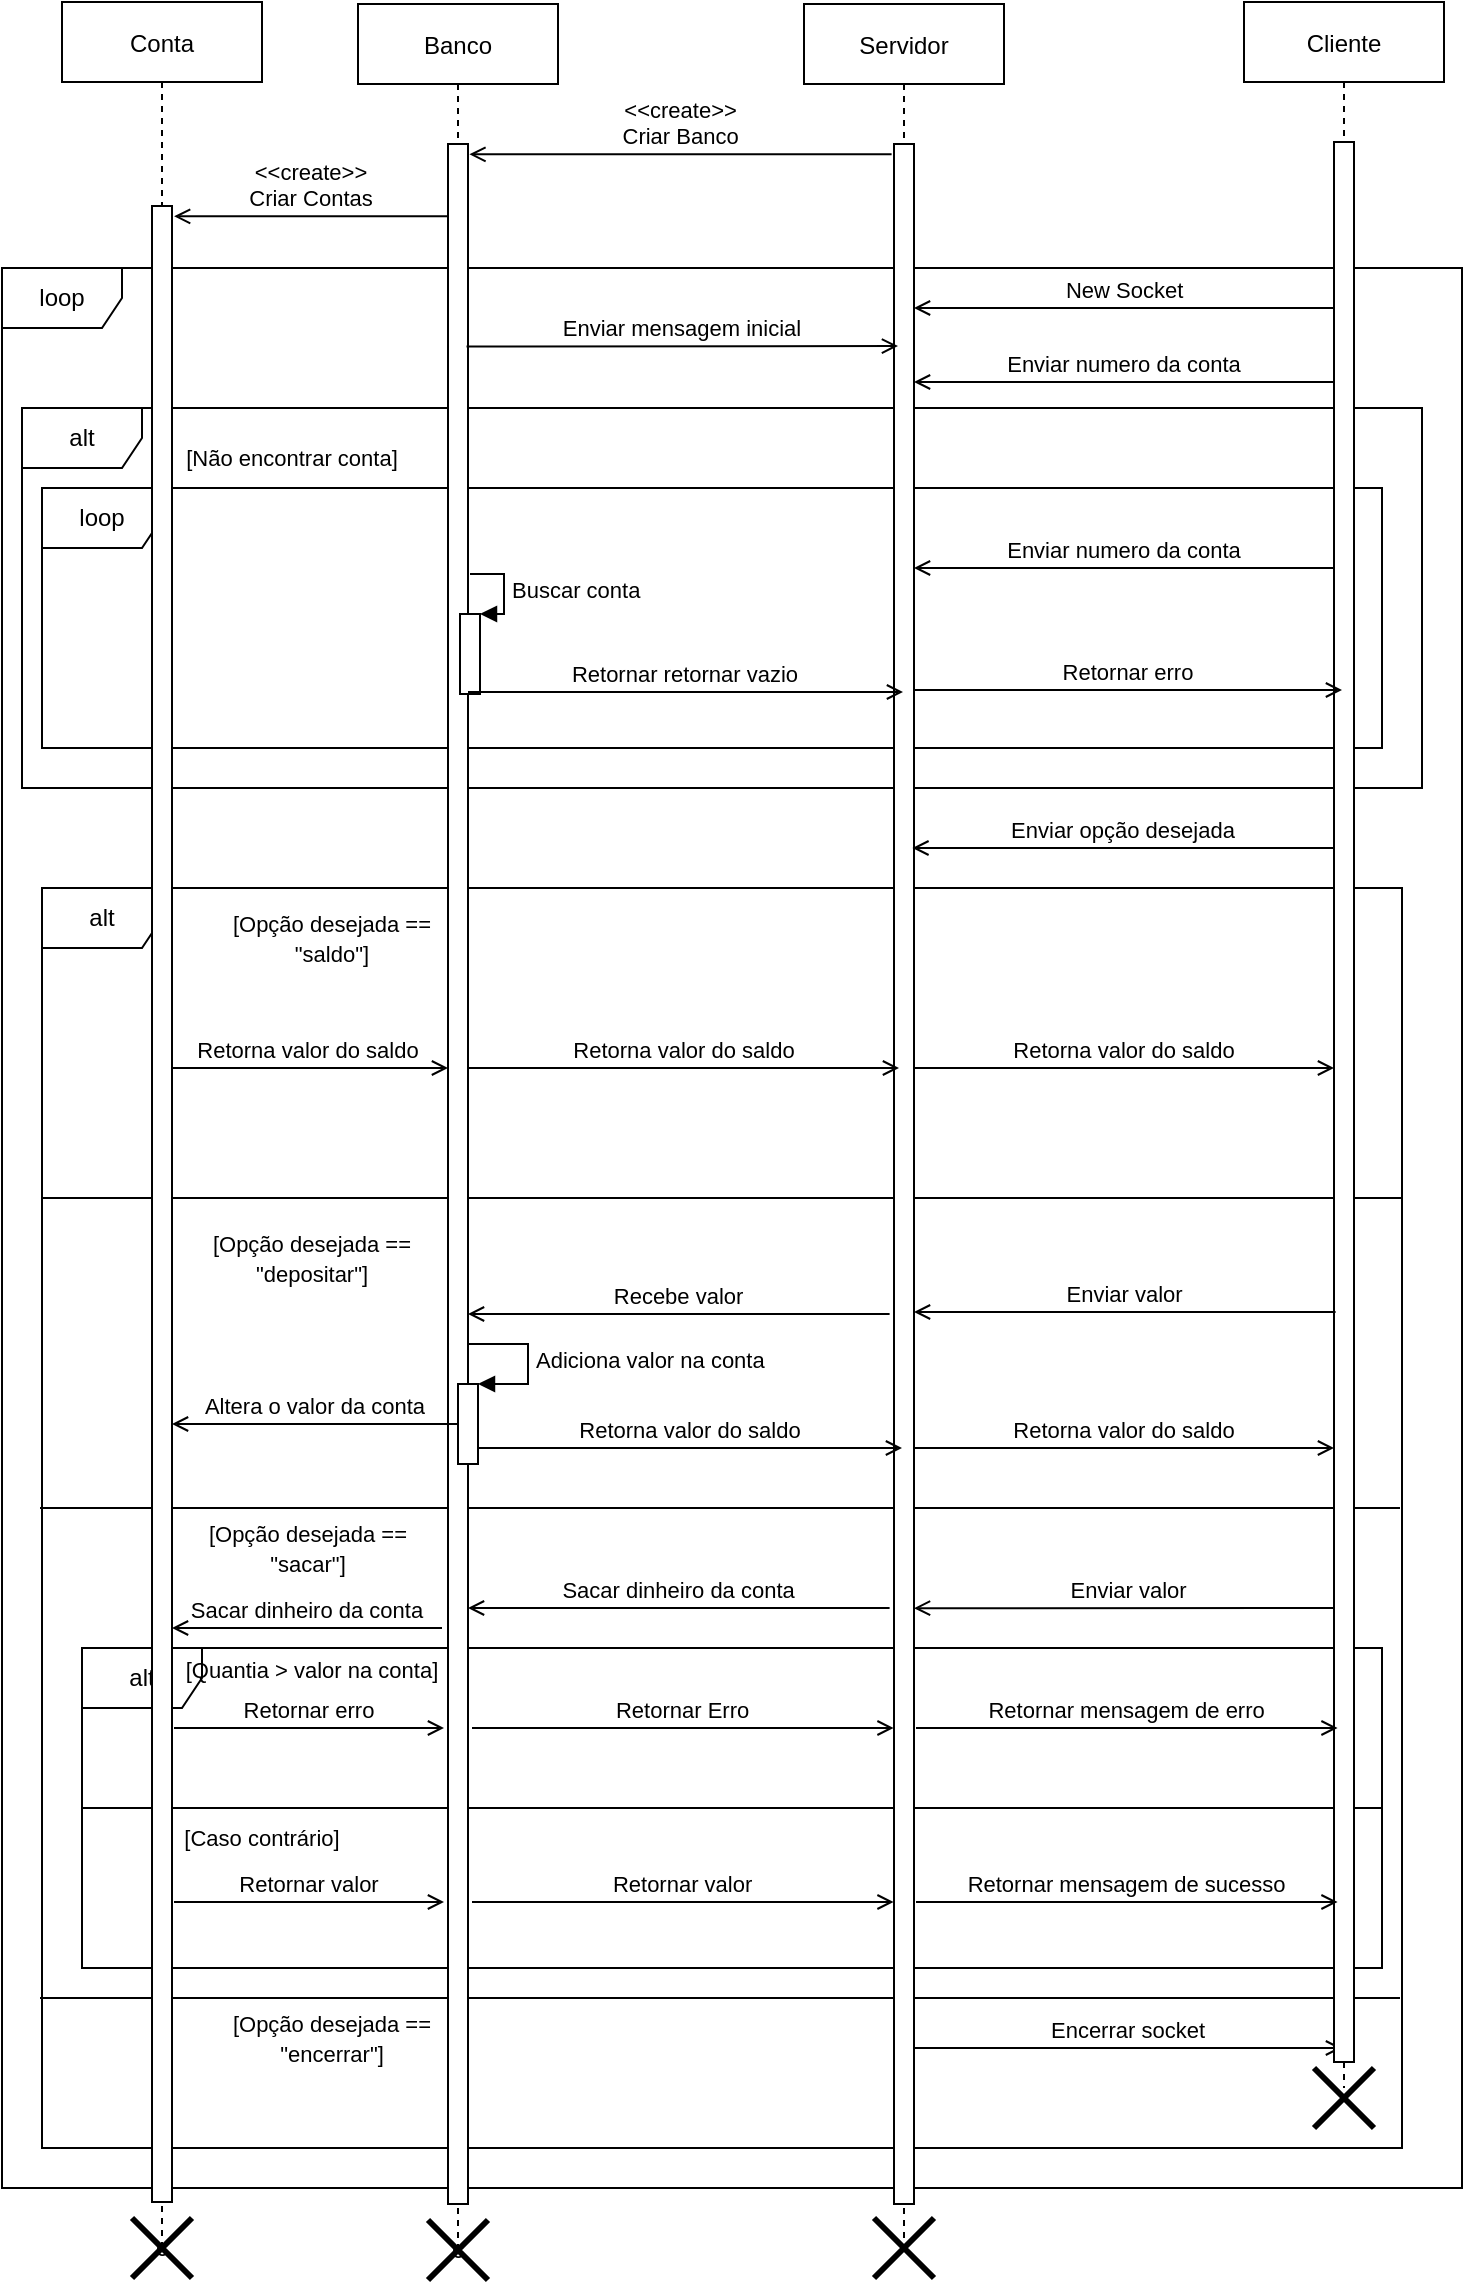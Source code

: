 <mxfile version="20.6.0" type="device"><diagram id="kgpKYQtTHZ0yAKxKKP6v" name="Page-1"><mxGraphModel dx="832" dy="483" grid="1" gridSize="10" guides="1" tooltips="1" connect="1" arrows="1" fold="1" page="1" pageScale="1" pageWidth="850" pageHeight="1100" math="0" shadow="0"><root><mxCell id="0"/><mxCell id="frmtd4ogiumyxzJzboYD-42" value="Alternativa2" style="locked=1;" parent="0" visible="0"/><mxCell id="frmtd4ogiumyxzJzboYD-43" value="alt" style="shape=umlFrame;whiteSpace=wrap;html=1;" vertex="1" parent="frmtd4ogiumyxzJzboYD-42"><mxGeometry x="120" y="220" width="450" height="780" as="geometry"/></mxCell><mxCell id="tD29uBAdzSx64IHv64mZ-14" value="loop" style="locked=1;" parent="0"/><mxCell id="tD29uBAdzSx64IHv64mZ-22" value="loop" style="shape=umlFrame;whiteSpace=wrap;html=1;" parent="tD29uBAdzSx64IHv64mZ-14" vertex="1"><mxGeometry x="10" y="150" width="730" height="960" as="geometry"/></mxCell><mxCell id="frmtd4ogiumyxzJzboYD-68" value="loop2" style="locked=1;" parent="0"/><mxCell id="frmtd4ogiumyxzJzboYD-69" value="loop" style="shape=umlFrame;whiteSpace=wrap;html=1;" vertex="1" parent="frmtd4ogiumyxzJzboYD-68"><mxGeometry x="30" y="260" width="670" height="130" as="geometry"/></mxCell><mxCell id="frmtd4ogiumyxzJzboYD-70" value="alternativa2" style="locked=1;" parent="0"/><mxCell id="frmtd4ogiumyxzJzboYD-71" value="alt" style="shape=umlFrame;whiteSpace=wrap;html=1;" vertex="1" parent="frmtd4ogiumyxzJzboYD-70"><mxGeometry x="20" y="220" width="700" height="190" as="geometry"/></mxCell><mxCell id="frmtd4ogiumyxzJzboYD-72" value="&lt;font style=&quot;font-size: 11px;&quot;&gt;[Não encontrar conta]&lt;/font&gt;" style="text;html=1;strokeColor=none;fillColor=none;align=center;verticalAlign=middle;whiteSpace=wrap;rounded=0;" vertex="1" parent="frmtd4ogiumyxzJzboYD-70"><mxGeometry x="90" y="230" width="130" height="30" as="geometry"/></mxCell><mxCell id="frmtd4ogiumyxzJzboYD-96" value="Alternativa3" style="locked=1;" parent="0"/><mxCell id="frmtd4ogiumyxzJzboYD-97" value="alt" style="shape=umlFrame;whiteSpace=wrap;html=1;" vertex="1" parent="frmtd4ogiumyxzJzboYD-96"><mxGeometry x="50" y="840" width="650" height="160" as="geometry"/></mxCell><mxCell id="frmtd4ogiumyxzJzboYD-98" value="&lt;font style=&quot;font-size: 11px;&quot;&gt;[Quantia &amp;gt; valor na conta]&lt;/font&gt;" style="text;html=1;strokeColor=none;fillColor=none;align=center;verticalAlign=middle;whiteSpace=wrap;rounded=0;" vertex="1" parent="frmtd4ogiumyxzJzboYD-96"><mxGeometry x="100" y="836" width="130" height="30" as="geometry"/></mxCell><mxCell id="frmtd4ogiumyxzJzboYD-95" value="Encerrar socket" style="verticalAlign=bottom;endArrow=none;shadow=0;strokeWidth=1;endFill=0;startArrow=open;startFill=0;entryX=0.5;entryY=0.311;entryDx=0;entryDy=0;entryPerimeter=0;" edge="1" parent="frmtd4ogiumyxzJzboYD-96"><mxGeometry relative="1" as="geometry"><mxPoint x="680" y="1040" as="sourcePoint"/><mxPoint x="466" y="1039.998" as="targetPoint"/></mxGeometry></mxCell><mxCell id="frmtd4ogiumyxzJzboYD-99" value="" style="line;strokeWidth=1;fillColor=none;align=left;verticalAlign=middle;spacingTop=-1;spacingLeft=3;spacingRight=3;rotatable=0;labelPosition=right;points=[];portConstraint=eastwest;strokeColor=inherit;" vertex="1" parent="frmtd4ogiumyxzJzboYD-96"><mxGeometry x="50" y="905" width="650" height="30" as="geometry"/></mxCell><mxCell id="tD29uBAdzSx64IHv64mZ-25" value="alternativa" style="locked=1;" parent="0"/><mxCell id="frmtd4ogiumyxzJzboYD-67" value="alt" style="shape=umlFrame;whiteSpace=wrap;html=1;" vertex="1" parent="tD29uBAdzSx64IHv64mZ-25"><mxGeometry x="30" y="460" width="680" height="630" as="geometry"/></mxCell><mxCell id="frmtd4ogiumyxzJzboYD-80" value="&lt;font style=&quot;font-size: 11px;&quot;&gt;[Opção desejada == &quot;saldo&quot;]&lt;/font&gt;" style="text;html=1;strokeColor=none;fillColor=none;align=center;verticalAlign=middle;whiteSpace=wrap;rounded=0;" vertex="1" parent="tD29uBAdzSx64IHv64mZ-25"><mxGeometry x="110" y="470" width="130" height="30" as="geometry"/></mxCell><mxCell id="frmtd4ogiumyxzJzboYD-81" value="" style="line;strokeWidth=1;fillColor=none;align=left;verticalAlign=middle;spacingTop=-1;spacingLeft=3;spacingRight=3;rotatable=0;labelPosition=right;points=[];portConstraint=eastwest;strokeColor=inherit;" vertex="1" parent="tD29uBAdzSx64IHv64mZ-25"><mxGeometry x="30" y="600" width="680" height="30" as="geometry"/></mxCell><mxCell id="frmtd4ogiumyxzJzboYD-82" value="" style="line;strokeWidth=1;fillColor=none;align=left;verticalAlign=middle;spacingTop=-1;spacingLeft=3;spacingRight=3;rotatable=0;labelPosition=right;points=[];portConstraint=eastwest;strokeColor=inherit;" vertex="1" parent="tD29uBAdzSx64IHv64mZ-25"><mxGeometry x="29" y="755" width="680" height="30" as="geometry"/></mxCell><mxCell id="frmtd4ogiumyxzJzboYD-83" value="" style="line;strokeWidth=1;fillColor=none;align=left;verticalAlign=middle;spacingTop=-1;spacingLeft=3;spacingRight=3;rotatable=0;labelPosition=right;points=[];portConstraint=eastwest;strokeColor=inherit;" vertex="1" parent="tD29uBAdzSx64IHv64mZ-25"><mxGeometry x="29" y="1000" width="680" height="30" as="geometry"/></mxCell><mxCell id="frmtd4ogiumyxzJzboYD-85" value="&lt;font style=&quot;font-size: 11px;&quot;&gt;[Opção desejada == &quot;depositar&quot;]&lt;/font&gt;" style="text;html=1;strokeColor=none;fillColor=none;align=center;verticalAlign=middle;whiteSpace=wrap;rounded=0;" vertex="1" parent="tD29uBAdzSx64IHv64mZ-25"><mxGeometry x="100" y="630" width="130" height="30" as="geometry"/></mxCell><mxCell id="frmtd4ogiumyxzJzboYD-86" value="&lt;font style=&quot;font-size: 11px;&quot;&gt;[Opção desejada == &quot;sacar&quot;]&lt;/font&gt;" style="text;html=1;strokeColor=none;fillColor=none;align=center;verticalAlign=middle;whiteSpace=wrap;rounded=0;" vertex="1" parent="tD29uBAdzSx64IHv64mZ-25"><mxGeometry x="98" y="775" width="130" height="30" as="geometry"/></mxCell><mxCell id="frmtd4ogiumyxzJzboYD-87" value="&lt;font style=&quot;font-size: 11px;&quot;&gt;[Opção desejada == &quot;encerrar&quot;]&lt;/font&gt;" style="text;html=1;strokeColor=none;fillColor=none;align=center;verticalAlign=middle;whiteSpace=wrap;rounded=0;" vertex="1" parent="tD29uBAdzSx64IHv64mZ-25"><mxGeometry x="110" y="1020" width="130" height="30" as="geometry"/></mxCell><mxCell id="1" style="" parent="0"/><mxCell id="3nuBFxr9cyL0pnOWT2aG-1" value="Banco" style="shape=umlLifeline;perimeter=lifelinePerimeter;container=1;collapsible=0;recursiveResize=0;rounded=0;shadow=0;strokeWidth=1;" parent="1" vertex="1"><mxGeometry x="188" y="18" width="100" height="1122" as="geometry"/></mxCell><mxCell id="3nuBFxr9cyL0pnOWT2aG-2" value="" style="points=[];perimeter=orthogonalPerimeter;rounded=0;shadow=0;strokeWidth=1;" parent="3nuBFxr9cyL0pnOWT2aG-1" vertex="1"><mxGeometry x="45" y="70" width="10" height="1030" as="geometry"/></mxCell><mxCell id="frmtd4ogiumyxzJzboYD-58" value="&lt;&lt;create&gt;&gt;&#10;Criar Banco" style="verticalAlign=bottom;endArrow=open;shadow=0;strokeWidth=1;endFill=0;exitX=0.18;exitY=0.037;exitDx=0;exitDy=0;exitPerimeter=0;entryX=1.071;entryY=0.014;entryDx=0;entryDy=0;entryPerimeter=0;" edge="1" parent="3nuBFxr9cyL0pnOWT2aG-1"><mxGeometry relative="1" as="geometry"><mxPoint x="266.8" y="75.114" as="sourcePoint"/><mxPoint x="55.71" y="75.18" as="targetPoint"/></mxGeometry></mxCell><mxCell id="frmtd4ogiumyxzJzboYD-53" value="Buscar conta" style="edgeStyle=orthogonalEdgeStyle;html=1;align=left;spacingLeft=2;endArrow=block;rounded=0;entryX=1;entryY=0;" edge="1" parent="3nuBFxr9cyL0pnOWT2aG-1" target="frmtd4ogiumyxzJzboYD-52"><mxGeometry relative="1" as="geometry"><mxPoint x="56" y="285" as="sourcePoint"/><Array as="points"><mxPoint x="73" y="285"/><mxPoint x="73" y="305"/></Array></mxGeometry></mxCell><mxCell id="frmtd4ogiumyxzJzboYD-52" value="" style="html=1;points=[];perimeter=orthogonalPerimeter;" vertex="1" parent="3nuBFxr9cyL0pnOWT2aG-1"><mxGeometry x="51" y="305" width="10" height="40" as="geometry"/></mxCell><mxCell id="frmtd4ogiumyxzJzboYD-89" value="Retorna valor do saldo" style="verticalAlign=bottom;endArrow=open;shadow=0;strokeWidth=1;endFill=0;exitX=1.062;exitY=0.575;exitDx=0;exitDy=0;exitPerimeter=0;" edge="1" parent="3nuBFxr9cyL0pnOWT2aG-1"><mxGeometry relative="1" as="geometry"><mxPoint x="-95" y="532.0" as="sourcePoint"/><mxPoint x="45" y="532" as="targetPoint"/></mxGeometry></mxCell><mxCell id="3nuBFxr9cyL0pnOWT2aG-5" value="Servidor" style="shape=umlLifeline;perimeter=lifelinePerimeter;container=1;collapsible=0;recursiveResize=0;rounded=0;shadow=0;strokeWidth=1;" parent="1" vertex="1"><mxGeometry x="411" y="18" width="100" height="1122" as="geometry"/></mxCell><mxCell id="3nuBFxr9cyL0pnOWT2aG-6" value="" style="points=[];perimeter=orthogonalPerimeter;rounded=0;shadow=0;strokeWidth=1;" parent="3nuBFxr9cyL0pnOWT2aG-5" vertex="1"><mxGeometry x="45" y="70" width="10" height="1030" as="geometry"/></mxCell><mxCell id="frmtd4ogiumyxzJzboYD-78" value="Enviar numero da conta" style="verticalAlign=bottom;endArrow=open;shadow=0;strokeWidth=1;endFill=0;" edge="1" parent="3nuBFxr9cyL0pnOWT2aG-5"><mxGeometry relative="1" as="geometry"><mxPoint x="265" y="189" as="sourcePoint"/><mxPoint x="55" y="189" as="targetPoint"/></mxGeometry></mxCell><mxCell id="tD29uBAdzSx64IHv64mZ-9" value="New Socket" style="verticalAlign=bottom;endArrow=open;shadow=0;strokeWidth=1;endFill=0;exitX=0.18;exitY=0.037;exitDx=0;exitDy=0;exitPerimeter=0;" parent="3nuBFxr9cyL0pnOWT2aG-5" edge="1"><mxGeometry relative="1" as="geometry"><mxPoint x="265.8" y="152.004" as="sourcePoint"/><mxPoint x="55" y="152.004" as="targetPoint"/></mxGeometry></mxCell><mxCell id="frmtd4ogiumyxzJzboYD-92" value="Retorna valor do saldo" style="verticalAlign=bottom;endArrow=open;shadow=0;strokeWidth=1;endFill=0;" edge="1" parent="3nuBFxr9cyL0pnOWT2aG-5"><mxGeometry relative="1" as="geometry"><mxPoint x="55" y="722" as="sourcePoint"/><mxPoint x="265.0" y="722" as="targetPoint"/></mxGeometry></mxCell><mxCell id="frmtd4ogiumyxzJzboYD-9" value="Enviar valor" style="verticalAlign=bottom;endArrow=open;shadow=0;strokeWidth=1;endFill=0;exitX=0.18;exitY=0.037;exitDx=0;exitDy=0;exitPerimeter=0;entryX=0.7;entryY=0.74;entryDx=0;entryDy=0;entryPerimeter=0;" edge="1" parent="3nuBFxr9cyL0pnOWT2aG-5"><mxGeometry relative="1" as="geometry"><mxPoint x="269.8" y="802.004" as="sourcePoint"/><mxPoint x="55.0" y="802.09" as="targetPoint"/></mxGeometry></mxCell><mxCell id="OjJ22vDgV1QTY-9k-lqF-6" value="c" style="shape=umlDestroy;whiteSpace=wrap;html=1;strokeWidth=3;" parent="1" vertex="1"><mxGeometry x="223" y="1126" width="30" height="30" as="geometry"/></mxCell><mxCell id="OjJ22vDgV1QTY-9k-lqF-14" value="Retorna valor do saldo" style="verticalAlign=bottom;endArrow=open;shadow=0;strokeWidth=1;endFill=0;exitX=1.062;exitY=0.575;exitDx=0;exitDy=0;exitPerimeter=0;" parent="1" edge="1"><mxGeometry relative="1" as="geometry"><mxPoint x="243" y="550" as="sourcePoint"/><mxPoint x="458.5" y="550" as="targetPoint"/></mxGeometry></mxCell><mxCell id="frmtd4ogiumyxzJzboYD-3" value="" style="shape=umlDestroy;whiteSpace=wrap;html=1;strokeWidth=3;" vertex="1" parent="1"><mxGeometry x="446" y="1125" width="30" height="30" as="geometry"/></mxCell><mxCell id="frmtd4ogiumyxzJzboYD-40" value="" style="html=1;points=[];perimeter=orthogonalPerimeter;" vertex="1" parent="1"><mxGeometry x="238" y="708" width="10" height="40" as="geometry"/></mxCell><mxCell id="frmtd4ogiumyxzJzboYD-41" value="Adiciona valor na conta" style="edgeStyle=orthogonalEdgeStyle;html=1;align=left;spacingLeft=2;endArrow=block;rounded=0;entryX=1;entryY=0;" edge="1" parent="1" target="frmtd4ogiumyxzJzboYD-40"><mxGeometry relative="1" as="geometry"><mxPoint x="243.0" y="688" as="sourcePoint"/><Array as="points"><mxPoint x="273" y="688"/></Array></mxGeometry></mxCell><mxCell id="frmtd4ogiumyxzJzboYD-44" value="Cliente" style="shape=umlLifeline;perimeter=lifelinePerimeter;container=1;collapsible=0;recursiveResize=0;rounded=0;shadow=0;strokeWidth=1;" vertex="1" parent="1"><mxGeometry x="631" y="17" width="100" height="1043" as="geometry"/></mxCell><mxCell id="frmtd4ogiumyxzJzboYD-45" value="" style="points=[];perimeter=orthogonalPerimeter;rounded=0;shadow=0;strokeWidth=1;" vertex="1" parent="frmtd4ogiumyxzJzboYD-44"><mxGeometry x="45" y="70" width="10" height="960" as="geometry"/></mxCell><mxCell id="frmtd4ogiumyxzJzboYD-77" value="Retornar erro" style="verticalAlign=bottom;endArrow=none;shadow=0;strokeWidth=1;endFill=0;startArrow=open;startFill=0;entryX=0.5;entryY=0.311;entryDx=0;entryDy=0;entryPerimeter=0;" edge="1" parent="frmtd4ogiumyxzJzboYD-44"><mxGeometry relative="1" as="geometry"><mxPoint x="49" y="344" as="sourcePoint"/><mxPoint x="-165" y="343.998" as="targetPoint"/></mxGeometry></mxCell><mxCell id="frmtd4ogiumyxzJzboYD-46" value="" style="shape=umlDestroy;whiteSpace=wrap;html=1;strokeWidth=3;" vertex="1" parent="frmtd4ogiumyxzJzboYD-44"><mxGeometry x="35" y="1033" width="30" height="30" as="geometry"/></mxCell><mxCell id="frmtd4ogiumyxzJzboYD-90" value="Retorna valor do saldo" style="verticalAlign=bottom;endArrow=open;shadow=0;strokeWidth=1;endFill=0;" edge="1" parent="frmtd4ogiumyxzJzboYD-44" source="3nuBFxr9cyL0pnOWT2aG-6"><mxGeometry relative="1" as="geometry"><mxPoint x="-161" y="533" as="sourcePoint"/><mxPoint x="45.0" y="533" as="targetPoint"/></mxGeometry></mxCell><mxCell id="frmtd4ogiumyxzJzboYD-50" value="Conta" style="shape=umlLifeline;perimeter=lifelinePerimeter;container=1;collapsible=0;recursiveResize=0;rounded=0;shadow=0;strokeWidth=1;" vertex="1" parent="1"><mxGeometry x="40" y="17" width="100" height="1123" as="geometry"/></mxCell><mxCell id="frmtd4ogiumyxzJzboYD-51" value="" style="points=[];perimeter=orthogonalPerimeter;rounded=0;shadow=0;strokeWidth=1;" vertex="1" parent="frmtd4ogiumyxzJzboYD-50"><mxGeometry x="45" y="102" width="10" height="998" as="geometry"/></mxCell><mxCell id="frmtd4ogiumyxzJzboYD-39" value="Altera o valor da conta" style="verticalAlign=bottom;endArrow=none;shadow=0;strokeWidth=1;endFill=0;startArrow=open;startFill=0;" edge="1" parent="frmtd4ogiumyxzJzboYD-50" target="frmtd4ogiumyxzJzboYD-40"><mxGeometry relative="1" as="geometry"><mxPoint x="55" y="711" as="sourcePoint"/><mxPoint x="233.0" y="710.66" as="targetPoint"/></mxGeometry></mxCell><mxCell id="frmtd4ogiumyxzJzboYD-102" value="Sacar dinheiro da conta" style="verticalAlign=bottom;endArrow=open;shadow=0;strokeWidth=1;endFill=0;" edge="1" parent="frmtd4ogiumyxzJzboYD-50"><mxGeometry relative="1" as="geometry"><mxPoint x="190" y="813" as="sourcePoint"/><mxPoint x="55" y="813.004" as="targetPoint"/></mxGeometry></mxCell><mxCell id="frmtd4ogiumyxzJzboYD-57" value="c" style="shape=umlDestroy;whiteSpace=wrap;html=1;strokeWidth=3;" vertex="1" parent="1"><mxGeometry x="75" y="1125" width="30" height="30" as="geometry"/></mxCell><mxCell id="frmtd4ogiumyxzJzboYD-59" value="&lt;&lt;create&gt;&gt;&#10;Criar Contas" style="verticalAlign=bottom;endArrow=open;shadow=0;strokeWidth=1;endFill=0;entryX=1.104;entryY=0.014;entryDx=0;entryDy=0;entryPerimeter=0;" edge="1" parent="1"><mxGeometry relative="1" as="geometry"><mxPoint x="233" y="124.18" as="sourcePoint"/><mxPoint x="96.04" y="124.18" as="targetPoint"/></mxGeometry></mxCell><mxCell id="frmtd4ogiumyxzJzboYD-62" value="Enviar numero da conta" style="verticalAlign=bottom;endArrow=open;shadow=0;strokeWidth=1;endFill=0;" edge="1" parent="1"><mxGeometry relative="1" as="geometry"><mxPoint x="676" y="300" as="sourcePoint"/><mxPoint x="466" y="300" as="targetPoint"/></mxGeometry></mxCell><mxCell id="frmtd4ogiumyxzJzboYD-63" value="Enviar opção desejada" style="verticalAlign=bottom;endArrow=open;shadow=0;strokeWidth=1;endFill=0;exitX=0.18;exitY=0.037;exitDx=0;exitDy=0;exitPerimeter=0;" edge="1" parent="1"><mxGeometry relative="1" as="geometry"><mxPoint x="676" y="440.004" as="sourcePoint"/><mxPoint x="465.2" y="440.004" as="targetPoint"/></mxGeometry></mxCell><mxCell id="frmtd4ogiumyxzJzboYD-64" value="Enviar valor" style="verticalAlign=bottom;endArrow=open;shadow=0;strokeWidth=1;endFill=0;exitX=0.18;exitY=0.037;exitDx=0;exitDy=0;exitPerimeter=0;" edge="1" parent="1"><mxGeometry relative="1" as="geometry"><mxPoint x="676.8" y="672.004" as="sourcePoint"/><mxPoint x="466.0" y="672.004" as="targetPoint"/></mxGeometry></mxCell><mxCell id="frmtd4ogiumyxzJzboYD-73" value="Retornar retornar vazio" style="verticalAlign=bottom;endArrow=none;shadow=0;strokeWidth=1;endFill=0;startArrow=open;startFill=0;entryX=0.5;entryY=0.311;entryDx=0;entryDy=0;entryPerimeter=0;" edge="1" parent="1"><mxGeometry relative="1" as="geometry"><mxPoint x="460.5" y="361.998" as="sourcePoint"/><mxPoint x="243" y="361.998" as="targetPoint"/></mxGeometry></mxCell><mxCell id="frmtd4ogiumyxzJzboYD-79" value="Enviar mensagem inicial" style="verticalAlign=bottom;endArrow=none;shadow=0;strokeWidth=1;endFill=0;entryX=0.926;entryY=0.106;entryDx=0;entryDy=0;entryPerimeter=0;startArrow=open;startFill=0;" edge="1" parent="1"><mxGeometry relative="1" as="geometry"><mxPoint x="458" y="189" as="sourcePoint"/><mxPoint x="242.26" y="189.22" as="targetPoint"/></mxGeometry></mxCell><mxCell id="frmtd4ogiumyxzJzboYD-91" value="Retorna valor do saldo" style="verticalAlign=bottom;endArrow=open;shadow=0;strokeWidth=1;endFill=0;exitX=1.062;exitY=0.575;exitDx=0;exitDy=0;exitPerimeter=0;" edge="1" parent="1"><mxGeometry relative="1" as="geometry"><mxPoint x="248.0" y="740" as="sourcePoint"/><mxPoint x="460" y="740" as="targetPoint"/></mxGeometry></mxCell><mxCell id="frmtd4ogiumyxzJzboYD-93" value="Recebe valor" style="verticalAlign=bottom;endArrow=open;shadow=0;strokeWidth=1;endFill=0;exitX=0.18;exitY=0.037;exitDx=0;exitDy=0;exitPerimeter=0;" edge="1" parent="1"><mxGeometry relative="1" as="geometry"><mxPoint x="453.8" y="673.004" as="sourcePoint"/><mxPoint x="243" y="673.004" as="targetPoint"/></mxGeometry></mxCell><mxCell id="frmtd4ogiumyxzJzboYD-100" value="&lt;font style=&quot;font-size: 11px;&quot;&gt;[Caso contrário]&lt;/font&gt;" style="text;html=1;strokeColor=none;fillColor=none;align=center;verticalAlign=middle;whiteSpace=wrap;rounded=0;" vertex="1" parent="1"><mxGeometry x="75" y="920" width="130" height="30" as="geometry"/></mxCell><mxCell id="frmtd4ogiumyxzJzboYD-101" value="Sacar dinheiro da conta" style="verticalAlign=bottom;endArrow=open;shadow=0;strokeWidth=1;endFill=0;exitX=0.18;exitY=0.037;exitDx=0;exitDy=0;exitPerimeter=0;" edge="1" parent="1"><mxGeometry relative="1" as="geometry"><mxPoint x="453.8" y="820.004" as="sourcePoint"/><mxPoint x="243" y="820.004" as="targetPoint"/></mxGeometry></mxCell><mxCell id="frmtd4ogiumyxzJzboYD-104" value="Retornar Erro" style="verticalAlign=bottom;endArrow=none;shadow=0;strokeWidth=1;endFill=0;exitX=0.18;exitY=0.037;exitDx=0;exitDy=0;exitPerimeter=0;startArrow=open;startFill=0;" edge="1" parent="1"><mxGeometry relative="1" as="geometry"><mxPoint x="455.8" y="880.004" as="sourcePoint"/><mxPoint x="245" y="880.004" as="targetPoint"/></mxGeometry></mxCell><mxCell id="frmtd4ogiumyxzJzboYD-105" value="Retornar erro" style="verticalAlign=bottom;endArrow=none;shadow=0;strokeWidth=1;endFill=0;startArrow=open;startFill=0;" edge="1" parent="1"><mxGeometry relative="1" as="geometry"><mxPoint x="231" y="880" as="sourcePoint"/><mxPoint x="96.0" y="880.004" as="targetPoint"/></mxGeometry></mxCell><mxCell id="frmtd4ogiumyxzJzboYD-108" value="Retornar mensagem de erro" style="verticalAlign=bottom;endArrow=none;shadow=0;strokeWidth=1;endFill=0;exitX=0.18;exitY=0.037;exitDx=0;exitDy=0;exitPerimeter=0;startArrow=open;startFill=0;" edge="1" parent="1"><mxGeometry relative="1" as="geometry"><mxPoint x="677.8" y="880.004" as="sourcePoint"/><mxPoint x="467" y="880.004" as="targetPoint"/></mxGeometry></mxCell><mxCell id="frmtd4ogiumyxzJzboYD-109" value="Retornar valor" style="verticalAlign=bottom;endArrow=none;shadow=0;strokeWidth=1;endFill=0;exitX=0.18;exitY=0.037;exitDx=0;exitDy=0;exitPerimeter=0;startArrow=open;startFill=0;" edge="1" parent="1"><mxGeometry relative="1" as="geometry"><mxPoint x="455.8" y="967.004" as="sourcePoint"/><mxPoint x="245" y="967.004" as="targetPoint"/></mxGeometry></mxCell><mxCell id="frmtd4ogiumyxzJzboYD-110" value="Retornar valor" style="verticalAlign=bottom;endArrow=none;shadow=0;strokeWidth=1;endFill=0;startArrow=open;startFill=0;" edge="1" parent="1"><mxGeometry relative="1" as="geometry"><mxPoint x="231" y="967" as="sourcePoint"/><mxPoint x="96" y="967.004" as="targetPoint"/></mxGeometry></mxCell><mxCell id="frmtd4ogiumyxzJzboYD-111" value="Retornar mensagem de sucesso" style="verticalAlign=bottom;endArrow=none;shadow=0;strokeWidth=1;endFill=0;exitX=0.18;exitY=0.037;exitDx=0;exitDy=0;exitPerimeter=0;startArrow=open;startFill=0;" edge="1" parent="1"><mxGeometry relative="1" as="geometry"><mxPoint x="677.8" y="967.004" as="sourcePoint"/><mxPoint x="467" y="967.004" as="targetPoint"/></mxGeometry></mxCell></root></mxGraphModel></diagram></mxfile>